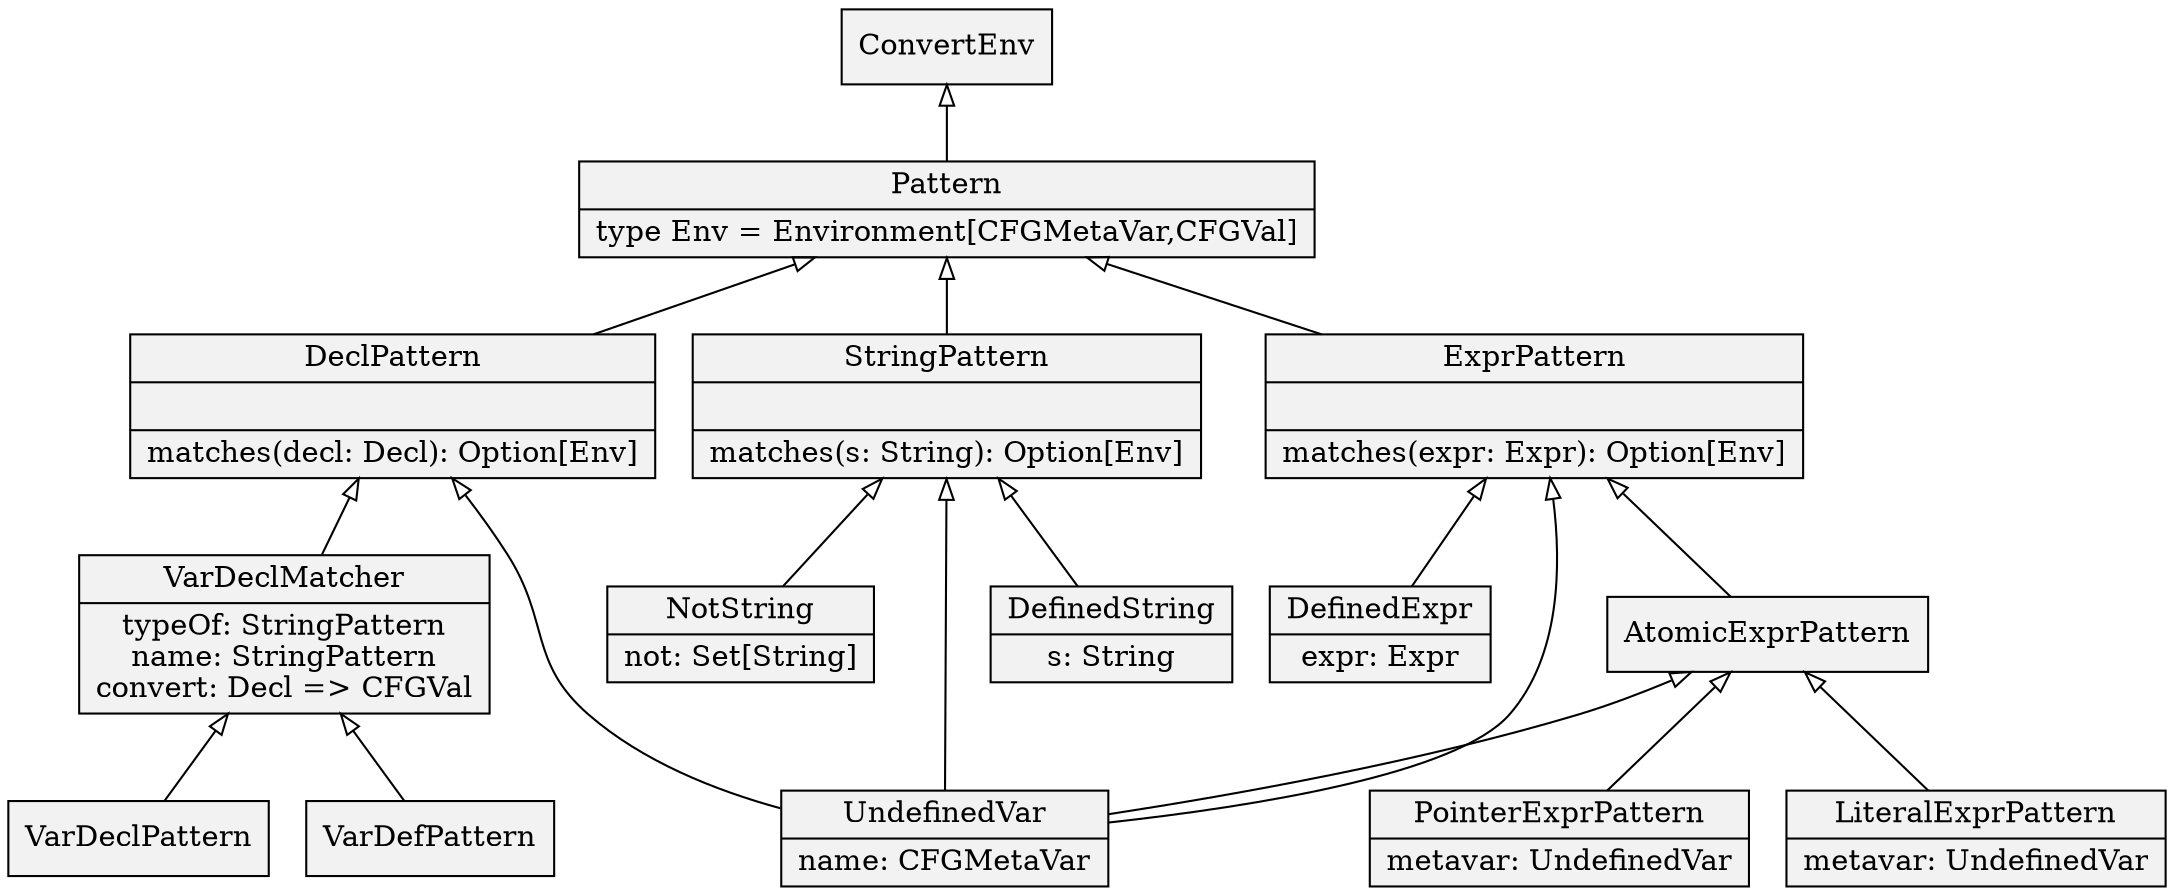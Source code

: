 digraph hierarchy {
	node[shape=record,style=filled,fillcolor=gray95]
	edge[dir=back, arrowtail=empty]

    // nodes
    Pat [label="{Pattern|type Env = Environment[CFGMetaVar,CFGVal]}"]
	Convert [label="ConvertEnv"]
	DeclPat [label="{DeclPattern||matches(decl: Decl): Option[Env]}"]
	StringPat [label="{StringPattern||matches(s: String): Option[Env]}"]
	ExprPat [label="{ExprPattern||matches(expr: Expr): Option[Env]}"]
	AtomicPat [label="AtomicExprPattern"]
	Undef [label="{UndefinedVar|name: CFGMetaVar}"]
	DefExpr [label="{DefinedExpr|expr: Expr}"]
	DefString [label="{DefinedString|s: String}"]
	NotString [label="{NotString|not: Set[String]}"]
	Lit [label="{LiteralExprPattern|metavar: UndefinedVar}"]
	VarDeclMatch [label="{VarDeclMatcher|typeOf: StringPattern\nname: StringPattern\nconvert: Decl =\> CFGVal}"]
	VarDeclPat [label="{VarDeclPattern}"]
	VarDefPat [label="{VarDefPattern}"]	   
	Pointer [label="{PointerExprPattern|metavar: UndefinedVar}"]
	   
    // links    
    Convert -> Pat
	
	Pat -> DeclPat
	Pat -> StringPat
	Pat -> ExprPat
	
	StringPat -> DefString
	StringPat -> NotString
	StringPat -> Undef
	
	ExprPat -> DefExpr
	ExprPat -> Undef
	ExprPat -> AtomicPat
	
	AtomicPat -> Lit
	AtomicPat -> Undef
	AtomicPat -> Pointer
		
	DeclPat -> Undef
	DeclPat -> VarDeclMatch
	VarDeclMatch -> VarDeclPat
	VarDeclMatch -> VarDefPat
}